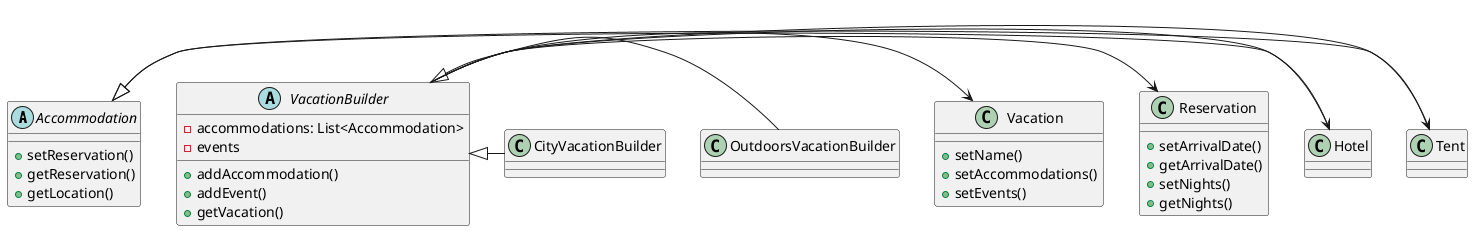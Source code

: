 @startuml
abstract Accommodation {
    +setReservation()
    +getReservation()
    +getLocation()
}
Accommodation <|- Tent
Accommodation <|- Hotel
class Vacation {
    +setName()
    +setAccommodations()
    +setEvents()
}
class Reservation {
    +setArrivalDate()
    +getArrivalDate()
    +setNights()
    +getNights()
}
abstract VacationBuilder {
    -accommodations: List<Accommodation>
    -events
    +addAccommodation()
    +addEvent()
    +getVacation()
}
VacationBuilder -> Reservation
VacationBuilder -> Vacation
VacationBuilder -> Tent
VacationBuilder -> Hotel
VacationBuilder <|- OutdoorsVacationBuilder
VacationBuilder <|- CityVacationBuilder
@enduml